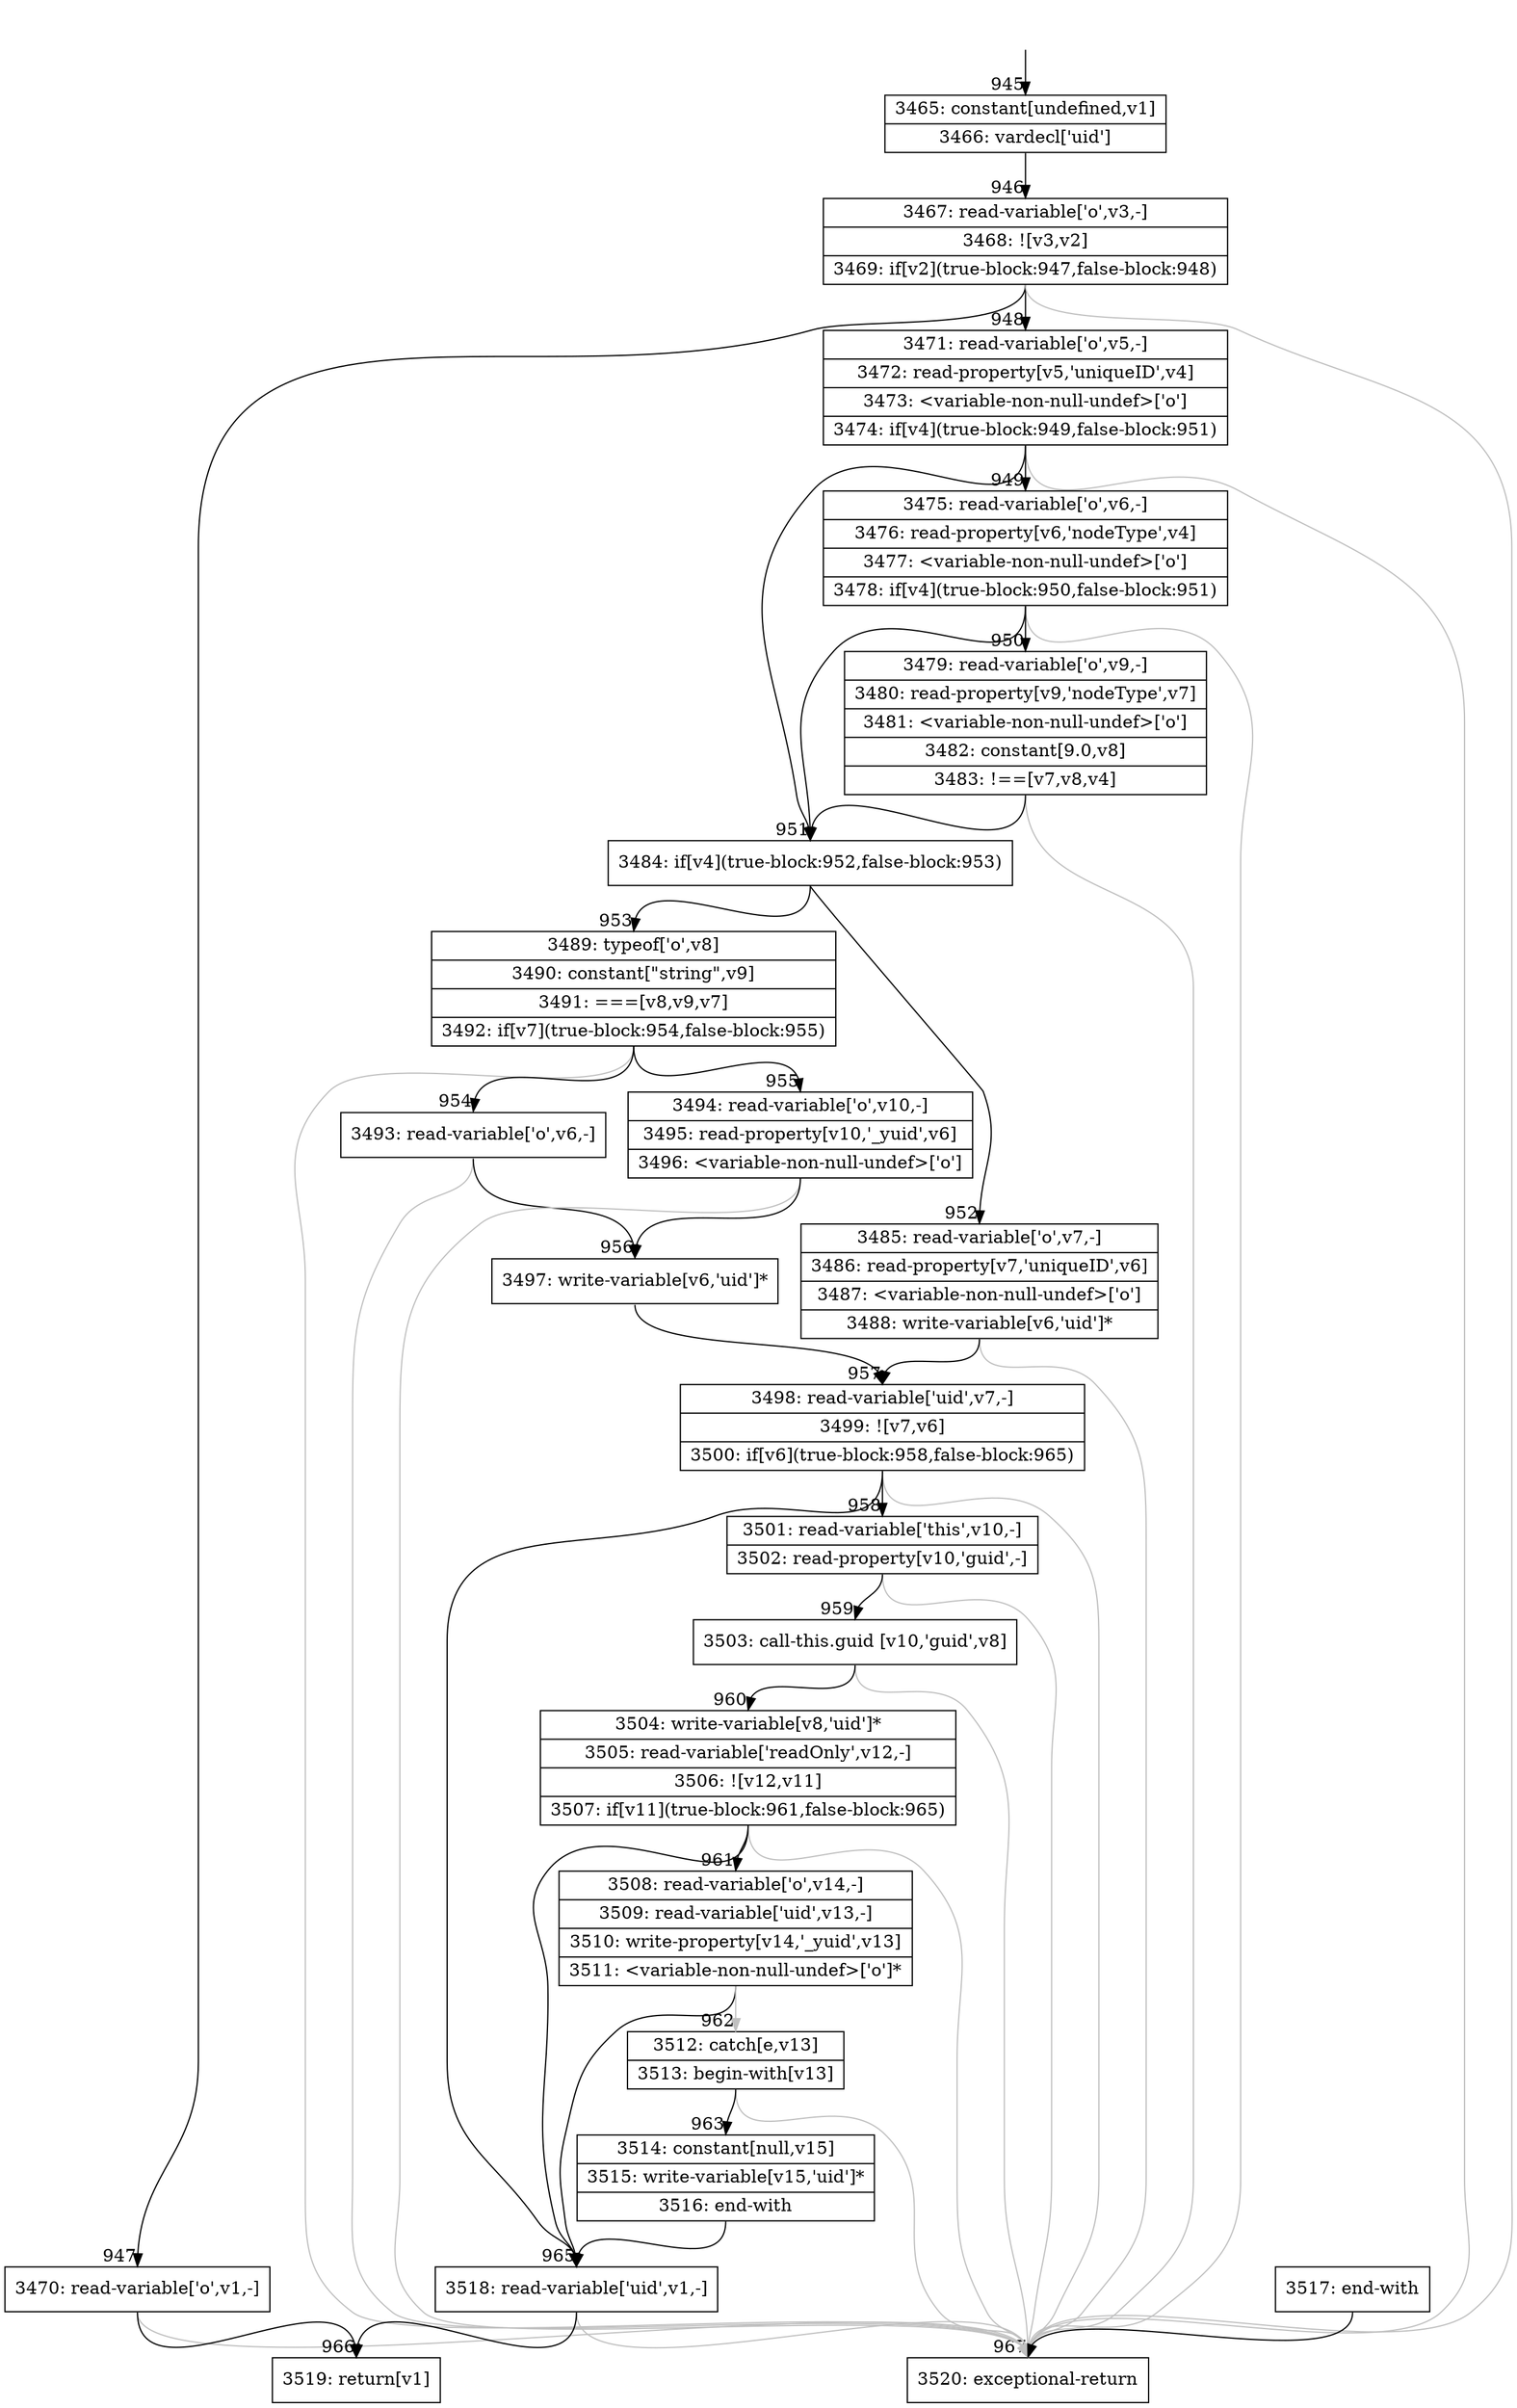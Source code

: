 digraph {
rankdir="TD"
BB_entry39[shape=none,label=""];
BB_entry39 -> BB945 [tailport=s, headport=n, headlabel="    945"]
BB945 [shape=record label="{3465: constant[undefined,v1]|3466: vardecl['uid']}" ] 
BB945 -> BB946 [tailport=s, headport=n, headlabel="      946"]
BB946 [shape=record label="{3467: read-variable['o',v3,-]|3468: ![v3,v2]|3469: if[v2](true-block:947,false-block:948)}" ] 
BB946 -> BB947 [tailport=s, headport=n, headlabel="      947"]
BB946 -> BB948 [tailport=s, headport=n, headlabel="      948"]
BB946 -> BB967 [tailport=s, headport=n, color=gray, headlabel="      967"]
BB947 [shape=record label="{3470: read-variable['o',v1,-]}" ] 
BB947 -> BB966 [tailport=s, headport=n, headlabel="      966"]
BB947 -> BB967 [tailport=s, headport=n, color=gray]
BB948 [shape=record label="{3471: read-variable['o',v5,-]|3472: read-property[v5,'uniqueID',v4]|3473: \<variable-non-null-undef\>['o']|3474: if[v4](true-block:949,false-block:951)}" ] 
BB948 -> BB951 [tailport=s, headport=n, headlabel="      951"]
BB948 -> BB949 [tailport=s, headport=n, headlabel="      949"]
BB948 -> BB967 [tailport=s, headport=n, color=gray]
BB949 [shape=record label="{3475: read-variable['o',v6,-]|3476: read-property[v6,'nodeType',v4]|3477: \<variable-non-null-undef\>['o']|3478: if[v4](true-block:950,false-block:951)}" ] 
BB949 -> BB951 [tailport=s, headport=n]
BB949 -> BB950 [tailport=s, headport=n, headlabel="      950"]
BB949 -> BB967 [tailport=s, headport=n, color=gray]
BB950 [shape=record label="{3479: read-variable['o',v9,-]|3480: read-property[v9,'nodeType',v7]|3481: \<variable-non-null-undef\>['o']|3482: constant[9.0,v8]|3483: !==[v7,v8,v4]}" ] 
BB950 -> BB951 [tailport=s, headport=n]
BB950 -> BB967 [tailport=s, headport=n, color=gray]
BB951 [shape=record label="{3484: if[v4](true-block:952,false-block:953)}" ] 
BB951 -> BB952 [tailport=s, headport=n, headlabel="      952"]
BB951 -> BB953 [tailport=s, headport=n, headlabel="      953"]
BB952 [shape=record label="{3485: read-variable['o',v7,-]|3486: read-property[v7,'uniqueID',v6]|3487: \<variable-non-null-undef\>['o']|3488: write-variable[v6,'uid']*}" ] 
BB952 -> BB957 [tailport=s, headport=n, headlabel="      957"]
BB952 -> BB967 [tailport=s, headport=n, color=gray]
BB953 [shape=record label="{3489: typeof['o',v8]|3490: constant[\"string\",v9]|3491: ===[v8,v9,v7]|3492: if[v7](true-block:954,false-block:955)}" ] 
BB953 -> BB954 [tailport=s, headport=n, headlabel="      954"]
BB953 -> BB955 [tailport=s, headport=n, headlabel="      955"]
BB953 -> BB967 [tailport=s, headport=n, color=gray]
BB954 [shape=record label="{3493: read-variable['o',v6,-]}" ] 
BB954 -> BB956 [tailport=s, headport=n, headlabel="      956"]
BB954 -> BB967 [tailport=s, headport=n, color=gray]
BB955 [shape=record label="{3494: read-variable['o',v10,-]|3495: read-property[v10,'_yuid',v6]|3496: \<variable-non-null-undef\>['o']}" ] 
BB955 -> BB956 [tailport=s, headport=n]
BB955 -> BB967 [tailport=s, headport=n, color=gray]
BB956 [shape=record label="{3497: write-variable[v6,'uid']*}" ] 
BB956 -> BB957 [tailport=s, headport=n]
BB957 [shape=record label="{3498: read-variable['uid',v7,-]|3499: ![v7,v6]|3500: if[v6](true-block:958,false-block:965)}" ] 
BB957 -> BB958 [tailport=s, headport=n, headlabel="      958"]
BB957 -> BB965 [tailport=s, headport=n, headlabel="      965"]
BB957 -> BB967 [tailport=s, headport=n, color=gray]
BB958 [shape=record label="{3501: read-variable['this',v10,-]|3502: read-property[v10,'guid',-]}" ] 
BB958 -> BB959 [tailport=s, headport=n, headlabel="      959"]
BB958 -> BB967 [tailport=s, headport=n, color=gray]
BB959 [shape=record label="{3503: call-this.guid [v10,'guid',v8]}" ] 
BB959 -> BB960 [tailport=s, headport=n, headlabel="      960"]
BB959 -> BB967 [tailport=s, headport=n, color=gray]
BB960 [shape=record label="{3504: write-variable[v8,'uid']*|3505: read-variable['readOnly',v12,-]|3506: ![v12,v11]|3507: if[v11](true-block:961,false-block:965)}" ] 
BB960 -> BB961 [tailport=s, headport=n, headlabel="      961"]
BB960 -> BB965 [tailport=s, headport=n]
BB960 -> BB967 [tailport=s, headport=n, color=gray]
BB961 [shape=record label="{3508: read-variable['o',v14,-]|3509: read-variable['uid',v13,-]|3510: write-property[v14,'_yuid',v13]|3511: \<variable-non-null-undef\>['o']*}" ] 
BB961 -> BB965 [tailport=s, headport=n]
BB961 -> BB962 [tailport=s, headport=n, color=gray, headlabel="      962"]
BB962 [shape=record label="{3512: catch[e,v13]|3513: begin-with[v13]}" ] 
BB962 -> BB963 [tailport=s, headport=n, headlabel="      963"]
BB962 -> BB967 [tailport=s, headport=n, color=gray]
BB963 [shape=record label="{3514: constant[null,v15]|3515: write-variable[v15,'uid']*|3516: end-with}" ] 
BB963 -> BB965 [tailport=s, headport=n]
BB964 [shape=record label="{3517: end-with}" ] 
BB964 -> BB967 [tailport=s, headport=n]
BB965 [shape=record label="{3518: read-variable['uid',v1,-]}" ] 
BB965 -> BB966 [tailport=s, headport=n]
BB965 -> BB967 [tailport=s, headport=n, color=gray]
BB966 [shape=record label="{3519: return[v1]}" ] 
BB967 [shape=record label="{3520: exceptional-return}" ] 
//#$~ 1510
}
